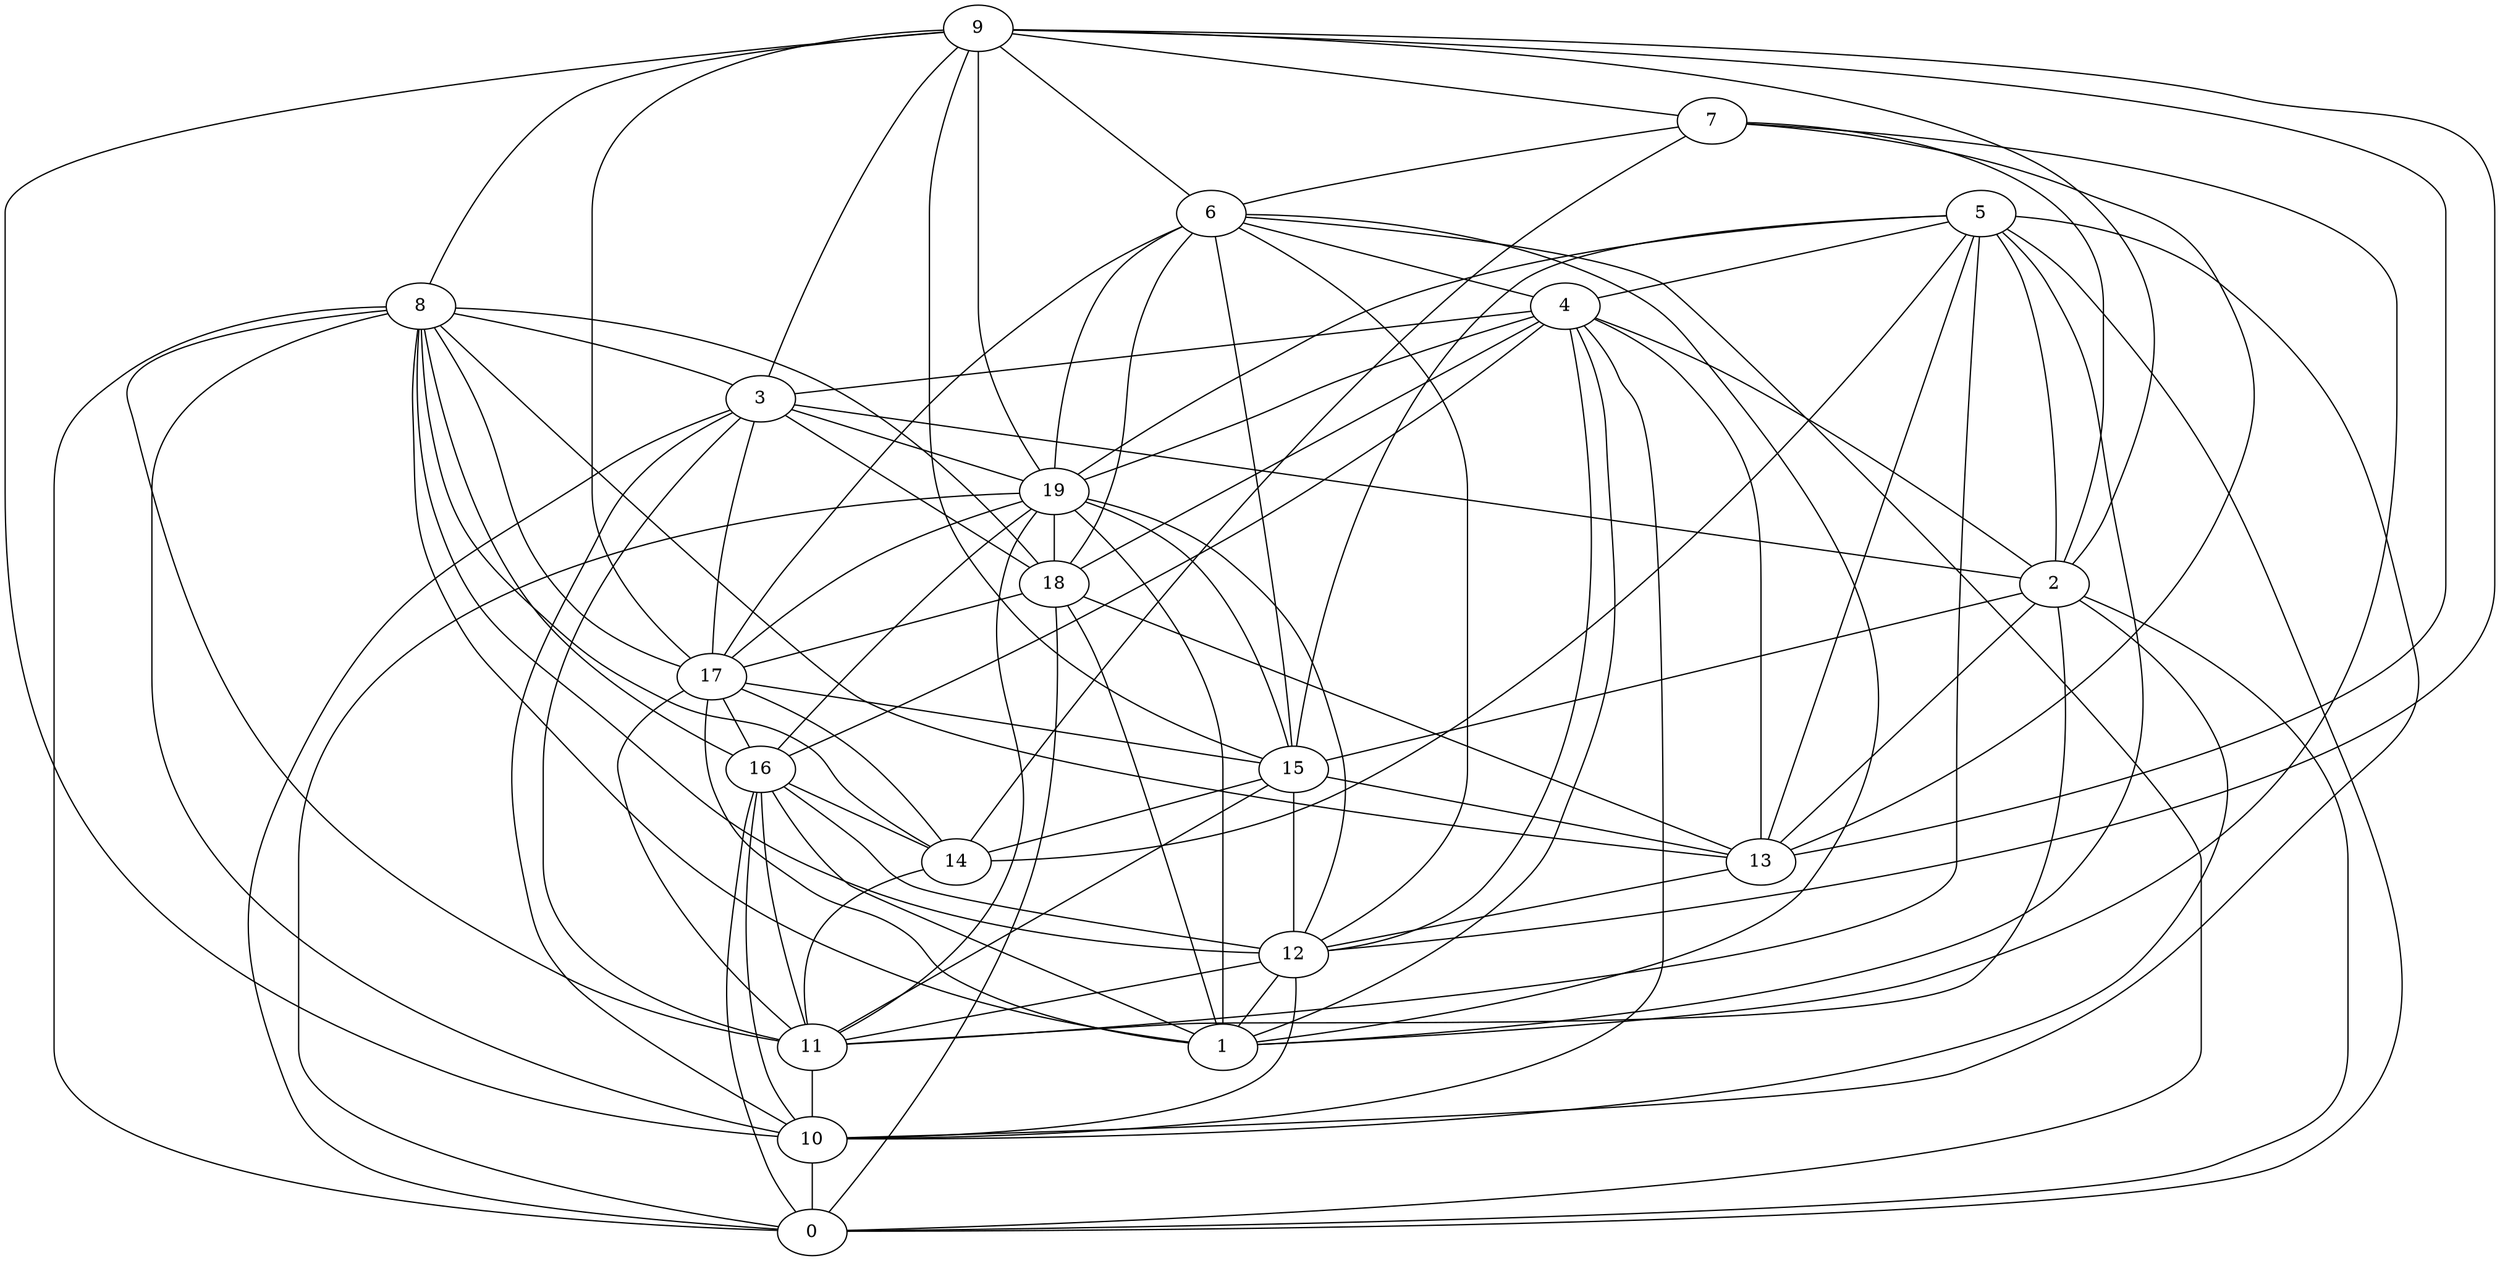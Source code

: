 digraph GG_graph {

subgraph G_graph {
edge [color = black]
"5" -> "1" [dir = none]
"5" -> "4" [dir = none]
"5" -> "11" [dir = none]
"4" -> "12" [dir = none]
"4" -> "18" [dir = none]
"4" -> "1" [dir = none]
"4" -> "3" [dir = none]
"4" -> "13" [dir = none]
"14" -> "11" [dir = none]
"8" -> "13" [dir = none]
"8" -> "17" [dir = none]
"8" -> "3" [dir = none]
"8" -> "1" [dir = none]
"8" -> "18" [dir = none]
"8" -> "11" [dir = none]
"8" -> "12" [dir = none]
"8" -> "16" [dir = none]
"8" -> "0" [dir = none]
"2" -> "11" [dir = none]
"2" -> "13" [dir = none]
"2" -> "0" [dir = none]
"2" -> "15" [dir = none]
"15" -> "14" [dir = none]
"15" -> "11" [dir = none]
"15" -> "12" [dir = none]
"13" -> "12" [dir = none]
"12" -> "11" [dir = none]
"10" -> "0" [dir = none]
"16" -> "0" [dir = none]
"16" -> "14" [dir = none]
"16" -> "11" [dir = none]
"3" -> "0" [dir = none]
"3" -> "10" [dir = none]
"3" -> "2" [dir = none]
"3" -> "19" [dir = none]
"3" -> "18" [dir = none]
"3" -> "11" [dir = none]
"7" -> "1" [dir = none]
"7" -> "2" [dir = none]
"7" -> "6" [dir = none]
"9" -> "8" [dir = none]
"9" -> "19" [dir = none]
"9" -> "2" [dir = none]
"9" -> "10" [dir = none]
"9" -> "15" [dir = none]
"9" -> "13" [dir = none]
"6" -> "17" [dir = none]
"6" -> "1" [dir = none]
"6" -> "15" [dir = none]
"6" -> "0" [dir = none]
"6" -> "12" [dir = none]
"19" -> "16" [dir = none]
"19" -> "11" [dir = none]
"19" -> "12" [dir = none]
"18" -> "13" [dir = none]
"18" -> "1" [dir = none]
"18" -> "17" [dir = none]
"17" -> "11" [dir = none]
"2" -> "10" [dir = none]
"9" -> "6" [dir = none]
"18" -> "0" [dir = none]
"19" -> "1" [dir = none]
"3" -> "17" [dir = none]
"12" -> "10" [dir = none]
"5" -> "15" [dir = none]
"12" -> "1" [dir = none]
"6" -> "19" [dir = none]
"5" -> "14" [dir = none]
"19" -> "17" [dir = none]
"16" -> "12" [dir = none]
"17" -> "16" [dir = none]
"5" -> "10" [dir = none]
"9" -> "3" [dir = none]
"16" -> "10" [dir = none]
"17" -> "1" [dir = none]
"7" -> "14" [dir = none]
"15" -> "13" [dir = none]
"19" -> "15" [dir = none]
"9" -> "17" [dir = none]
"4" -> "16" [dir = none]
"4" -> "2" [dir = none]
"5" -> "19" [dir = none]
"8" -> "10" [dir = none]
"5" -> "13" [dir = none]
"19" -> "18" [dir = none]
"4" -> "10" [dir = none]
"8" -> "14" [dir = none]
"9" -> "7" [dir = none]
"11" -> "10" [dir = none]
"17" -> "15" [dir = none]
"4" -> "19" [dir = none]
"9" -> "12" [dir = none]
"5" -> "2" [dir = none]
"6" -> "4" [dir = none]
"17" -> "14" [dir = none]
"5" -> "0" [dir = none]
"7" -> "13" [dir = none]
"6" -> "18" [dir = none]
"16" -> "1" [dir = none]
"19" -> "0" [dir = none]
}

}
